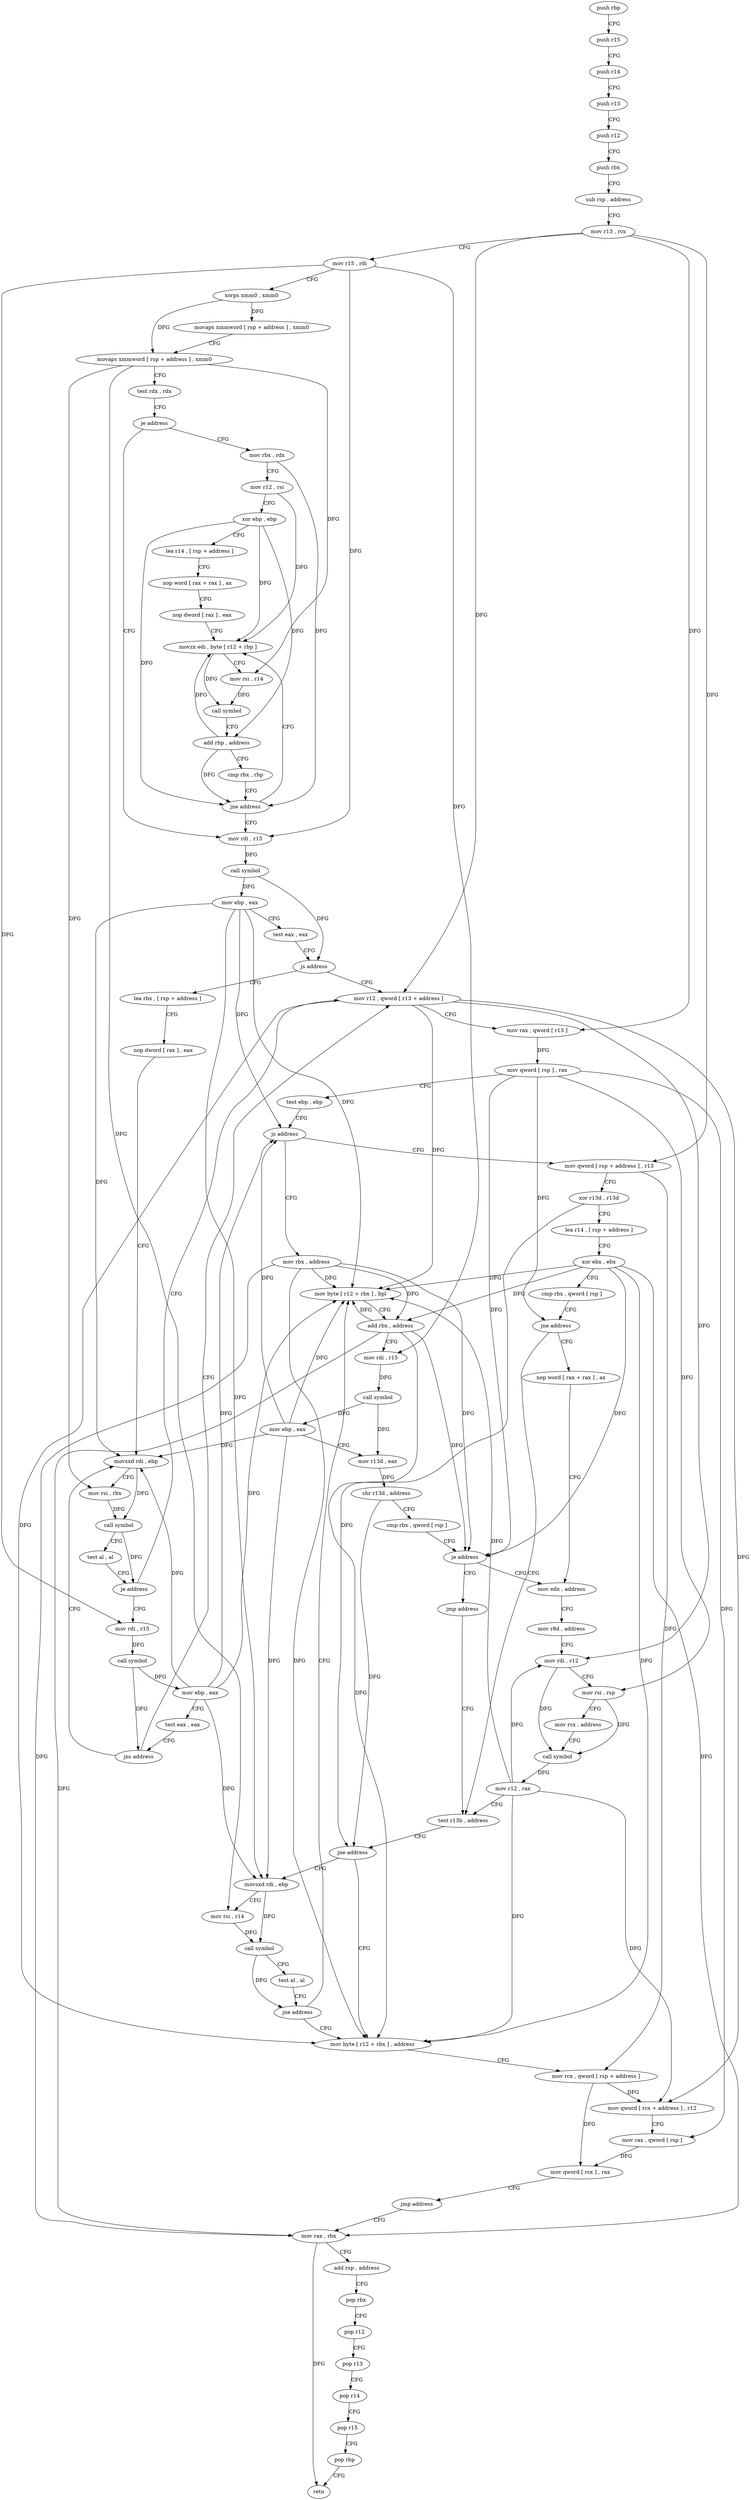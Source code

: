 digraph "func" {
"4228400" [label = "push rbp" ]
"4228401" [label = "push r15" ]
"4228403" [label = "push r14" ]
"4228405" [label = "push r13" ]
"4228407" [label = "push r12" ]
"4228409" [label = "push rbx" ]
"4228410" [label = "sub rsp , address" ]
"4228414" [label = "mov r13 , rcx" ]
"4228417" [label = "mov r15 , rdi" ]
"4228420" [label = "xorps xmm0 , xmm0" ]
"4228423" [label = "movaps xmmword [ rsp + address ] , xmm0" ]
"4228428" [label = "movaps xmmword [ rsp + address ] , xmm0" ]
"4228433" [label = "test rdx , rdx" ]
"4228436" [label = "je address" ]
"4228486" [label = "mov rdi , r15" ]
"4228438" [label = "mov rbx , rdx" ]
"4228489" [label = "call symbol" ]
"4228494" [label = "mov ebp , eax" ]
"4228496" [label = "test eax , eax" ]
"4228498" [label = "js address" ]
"4228541" [label = "mov r12 , qword [ r13 + address ]" ]
"4228500" [label = "lea rbx , [ rsp + address ]" ]
"4228441" [label = "mov r12 , rsi" ]
"4228444" [label = "xor ebp , ebp" ]
"4228446" [label = "lea r14 , [ rsp + address ]" ]
"4228451" [label = "nop word [ rax + rax ] , ax" ]
"4228461" [label = "nop dword [ rax ] , eax" ]
"4228464" [label = "movzx edi , byte [ r12 + rbp ]" ]
"4228545" [label = "mov rax , qword [ r13 ]" ]
"4228549" [label = "mov qword [ rsp ] , rax" ]
"4228553" [label = "test ebp , ebp" ]
"4228555" [label = "js address" ]
"4228701" [label = "mov rbx , address" ]
"4228561" [label = "mov qword [ rsp + address ] , r13" ]
"4228505" [label = "nop dword [ rax ] , eax" ]
"4228512" [label = "movsxd rdi , ebp" ]
"4228469" [label = "mov rsi , r14" ]
"4228472" [label = "call symbol" ]
"4228477" [label = "add rbp , address" ]
"4228481" [label = "cmp rbx , rbp" ]
"4228484" [label = "jne address" ]
"4228708" [label = "mov rax , rbx" ]
"4228566" [label = "xor r13d , r13d" ]
"4228569" [label = "lea r14 , [ rsp + address ]" ]
"4228574" [label = "xor ebx , ebx" ]
"4228576" [label = "cmp rbx , qword [ rsp ]" ]
"4228580" [label = "jne address" ]
"4228624" [label = "test r13b , address" ]
"4228582" [label = "nop word [ rax + rax ] , ax" ]
"4228527" [label = "mov rdi , r15" ]
"4228530" [label = "call symbol" ]
"4228535" [label = "mov ebp , eax" ]
"4228537" [label = "test eax , eax" ]
"4228539" [label = "jns address" ]
"4228628" [label = "jne address" ]
"4228678" [label = "mov byte [ r12 + rbx ] , address" ]
"4228630" [label = "movsxd rdi , ebp" ]
"4228592" [label = "mov edx , address" ]
"4228515" [label = "mov rsi , rbx" ]
"4228518" [label = "call symbol" ]
"4228523" [label = "test al , al" ]
"4228525" [label = "je address" ]
"4228683" [label = "mov rcx , qword [ rsp + address ]" ]
"4228688" [label = "mov qword [ rcx + address ] , r12" ]
"4228692" [label = "mov rax , qword [ rsp ]" ]
"4228696" [label = "mov qword [ rcx ] , rax" ]
"4228699" [label = "jmp address" ]
"4228633" [label = "mov rsi , r14" ]
"4228636" [label = "call symbol" ]
"4228641" [label = "test al , al" ]
"4228643" [label = "jne address" ]
"4228645" [label = "mov byte [ r12 + rbx ] , bpl" ]
"4228711" [label = "add rsp , address" ]
"4228715" [label = "pop rbx" ]
"4228716" [label = "pop r12" ]
"4228718" [label = "pop r13" ]
"4228720" [label = "pop r14" ]
"4228722" [label = "pop r15" ]
"4228724" [label = "pop rbp" ]
"4228725" [label = "retn" ]
"4228649" [label = "add rbx , address" ]
"4228653" [label = "mov rdi , r15" ]
"4228656" [label = "call symbol" ]
"4228661" [label = "mov ebp , eax" ]
"4228663" [label = "mov r13d , eax" ]
"4228666" [label = "shr r13d , address" ]
"4228670" [label = "cmp rbx , qword [ rsp ]" ]
"4228674" [label = "je address" ]
"4228676" [label = "jmp address" ]
"4228597" [label = "mov r8d , address" ]
"4228603" [label = "mov rdi , r12" ]
"4228606" [label = "mov rsi , rsp" ]
"4228609" [label = "mov rcx , address" ]
"4228616" [label = "call symbol" ]
"4228621" [label = "mov r12 , rax" ]
"4228400" -> "4228401" [ label = "CFG" ]
"4228401" -> "4228403" [ label = "CFG" ]
"4228403" -> "4228405" [ label = "CFG" ]
"4228405" -> "4228407" [ label = "CFG" ]
"4228407" -> "4228409" [ label = "CFG" ]
"4228409" -> "4228410" [ label = "CFG" ]
"4228410" -> "4228414" [ label = "CFG" ]
"4228414" -> "4228417" [ label = "CFG" ]
"4228414" -> "4228541" [ label = "DFG" ]
"4228414" -> "4228545" [ label = "DFG" ]
"4228414" -> "4228561" [ label = "DFG" ]
"4228417" -> "4228420" [ label = "CFG" ]
"4228417" -> "4228486" [ label = "DFG" ]
"4228417" -> "4228527" [ label = "DFG" ]
"4228417" -> "4228653" [ label = "DFG" ]
"4228420" -> "4228423" [ label = "DFG" ]
"4228420" -> "4228428" [ label = "DFG" ]
"4228423" -> "4228428" [ label = "CFG" ]
"4228428" -> "4228433" [ label = "CFG" ]
"4228428" -> "4228469" [ label = "DFG" ]
"4228428" -> "4228515" [ label = "DFG" ]
"4228428" -> "4228633" [ label = "DFG" ]
"4228433" -> "4228436" [ label = "CFG" ]
"4228436" -> "4228486" [ label = "CFG" ]
"4228436" -> "4228438" [ label = "CFG" ]
"4228486" -> "4228489" [ label = "DFG" ]
"4228438" -> "4228441" [ label = "CFG" ]
"4228438" -> "4228484" [ label = "DFG" ]
"4228489" -> "4228494" [ label = "DFG" ]
"4228489" -> "4228498" [ label = "DFG" ]
"4228494" -> "4228496" [ label = "CFG" ]
"4228494" -> "4228555" [ label = "DFG" ]
"4228494" -> "4228512" [ label = "DFG" ]
"4228494" -> "4228630" [ label = "DFG" ]
"4228494" -> "4228645" [ label = "DFG" ]
"4228496" -> "4228498" [ label = "CFG" ]
"4228498" -> "4228541" [ label = "CFG" ]
"4228498" -> "4228500" [ label = "CFG" ]
"4228541" -> "4228545" [ label = "CFG" ]
"4228541" -> "4228678" [ label = "DFG" ]
"4228541" -> "4228688" [ label = "DFG" ]
"4228541" -> "4228603" [ label = "DFG" ]
"4228541" -> "4228645" [ label = "DFG" ]
"4228500" -> "4228505" [ label = "CFG" ]
"4228441" -> "4228444" [ label = "CFG" ]
"4228441" -> "4228464" [ label = "DFG" ]
"4228444" -> "4228446" [ label = "CFG" ]
"4228444" -> "4228464" [ label = "DFG" ]
"4228444" -> "4228477" [ label = "DFG" ]
"4228444" -> "4228484" [ label = "DFG" ]
"4228446" -> "4228451" [ label = "CFG" ]
"4228451" -> "4228461" [ label = "CFG" ]
"4228461" -> "4228464" [ label = "CFG" ]
"4228464" -> "4228469" [ label = "CFG" ]
"4228464" -> "4228472" [ label = "DFG" ]
"4228545" -> "4228549" [ label = "DFG" ]
"4228549" -> "4228553" [ label = "CFG" ]
"4228549" -> "4228580" [ label = "DFG" ]
"4228549" -> "4228692" [ label = "DFG" ]
"4228549" -> "4228674" [ label = "DFG" ]
"4228549" -> "4228606" [ label = "DFG" ]
"4228553" -> "4228555" [ label = "CFG" ]
"4228555" -> "4228701" [ label = "CFG" ]
"4228555" -> "4228561" [ label = "CFG" ]
"4228701" -> "4228708" [ label = "DFG" ]
"4228701" -> "4228678" [ label = "DFG" ]
"4228701" -> "4228645" [ label = "DFG" ]
"4228701" -> "4228649" [ label = "DFG" ]
"4228701" -> "4228674" [ label = "DFG" ]
"4228561" -> "4228566" [ label = "CFG" ]
"4228561" -> "4228683" [ label = "DFG" ]
"4228505" -> "4228512" [ label = "CFG" ]
"4228512" -> "4228515" [ label = "CFG" ]
"4228512" -> "4228518" [ label = "DFG" ]
"4228469" -> "4228472" [ label = "DFG" ]
"4228472" -> "4228477" [ label = "CFG" ]
"4228477" -> "4228481" [ label = "CFG" ]
"4228477" -> "4228464" [ label = "DFG" ]
"4228477" -> "4228484" [ label = "DFG" ]
"4228481" -> "4228484" [ label = "CFG" ]
"4228484" -> "4228464" [ label = "CFG" ]
"4228484" -> "4228486" [ label = "CFG" ]
"4228708" -> "4228711" [ label = "CFG" ]
"4228708" -> "4228725" [ label = "DFG" ]
"4228566" -> "4228569" [ label = "CFG" ]
"4228566" -> "4228628" [ label = "DFG" ]
"4228569" -> "4228574" [ label = "CFG" ]
"4228574" -> "4228576" [ label = "CFG" ]
"4228574" -> "4228708" [ label = "DFG" ]
"4228574" -> "4228678" [ label = "DFG" ]
"4228574" -> "4228645" [ label = "DFG" ]
"4228574" -> "4228649" [ label = "DFG" ]
"4228574" -> "4228674" [ label = "DFG" ]
"4228576" -> "4228580" [ label = "CFG" ]
"4228580" -> "4228624" [ label = "CFG" ]
"4228580" -> "4228582" [ label = "CFG" ]
"4228624" -> "4228628" [ label = "CFG" ]
"4228582" -> "4228592" [ label = "CFG" ]
"4228527" -> "4228530" [ label = "DFG" ]
"4228530" -> "4228535" [ label = "DFG" ]
"4228530" -> "4228539" [ label = "DFG" ]
"4228535" -> "4228537" [ label = "CFG" ]
"4228535" -> "4228555" [ label = "DFG" ]
"4228535" -> "4228512" [ label = "DFG" ]
"4228535" -> "4228630" [ label = "DFG" ]
"4228535" -> "4228645" [ label = "DFG" ]
"4228537" -> "4228539" [ label = "CFG" ]
"4228539" -> "4228512" [ label = "CFG" ]
"4228539" -> "4228541" [ label = "CFG" ]
"4228628" -> "4228678" [ label = "CFG" ]
"4228628" -> "4228630" [ label = "CFG" ]
"4228678" -> "4228683" [ label = "CFG" ]
"4228630" -> "4228633" [ label = "CFG" ]
"4228630" -> "4228636" [ label = "DFG" ]
"4228592" -> "4228597" [ label = "CFG" ]
"4228515" -> "4228518" [ label = "DFG" ]
"4228518" -> "4228523" [ label = "CFG" ]
"4228518" -> "4228525" [ label = "DFG" ]
"4228523" -> "4228525" [ label = "CFG" ]
"4228525" -> "4228541" [ label = "CFG" ]
"4228525" -> "4228527" [ label = "CFG" ]
"4228683" -> "4228688" [ label = "DFG" ]
"4228683" -> "4228696" [ label = "DFG" ]
"4228688" -> "4228692" [ label = "CFG" ]
"4228692" -> "4228696" [ label = "DFG" ]
"4228696" -> "4228699" [ label = "CFG" ]
"4228699" -> "4228708" [ label = "CFG" ]
"4228633" -> "4228636" [ label = "DFG" ]
"4228636" -> "4228641" [ label = "CFG" ]
"4228636" -> "4228643" [ label = "DFG" ]
"4228641" -> "4228643" [ label = "CFG" ]
"4228643" -> "4228678" [ label = "CFG" ]
"4228643" -> "4228645" [ label = "CFG" ]
"4228645" -> "4228649" [ label = "CFG" ]
"4228711" -> "4228715" [ label = "CFG" ]
"4228715" -> "4228716" [ label = "CFG" ]
"4228716" -> "4228718" [ label = "CFG" ]
"4228718" -> "4228720" [ label = "CFG" ]
"4228720" -> "4228722" [ label = "CFG" ]
"4228722" -> "4228724" [ label = "CFG" ]
"4228724" -> "4228725" [ label = "CFG" ]
"4228649" -> "4228653" [ label = "CFG" ]
"4228649" -> "4228708" [ label = "DFG" ]
"4228649" -> "4228678" [ label = "DFG" ]
"4228649" -> "4228645" [ label = "DFG" ]
"4228649" -> "4228674" [ label = "DFG" ]
"4228653" -> "4228656" [ label = "DFG" ]
"4228656" -> "4228661" [ label = "DFG" ]
"4228656" -> "4228663" [ label = "DFG" ]
"4228661" -> "4228663" [ label = "CFG" ]
"4228661" -> "4228555" [ label = "DFG" ]
"4228661" -> "4228512" [ label = "DFG" ]
"4228661" -> "4228630" [ label = "DFG" ]
"4228661" -> "4228645" [ label = "DFG" ]
"4228663" -> "4228666" [ label = "DFG" ]
"4228666" -> "4228670" [ label = "CFG" ]
"4228666" -> "4228628" [ label = "DFG" ]
"4228670" -> "4228674" [ label = "CFG" ]
"4228674" -> "4228592" [ label = "CFG" ]
"4228674" -> "4228676" [ label = "CFG" ]
"4228676" -> "4228624" [ label = "CFG" ]
"4228597" -> "4228603" [ label = "CFG" ]
"4228603" -> "4228606" [ label = "CFG" ]
"4228603" -> "4228616" [ label = "DFG" ]
"4228606" -> "4228609" [ label = "CFG" ]
"4228606" -> "4228616" [ label = "DFG" ]
"4228609" -> "4228616" [ label = "CFG" ]
"4228616" -> "4228621" [ label = "DFG" ]
"4228621" -> "4228624" [ label = "CFG" ]
"4228621" -> "4228688" [ label = "DFG" ]
"4228621" -> "4228603" [ label = "DFG" ]
"4228621" -> "4228678" [ label = "DFG" ]
"4228621" -> "4228645" [ label = "DFG" ]
}
